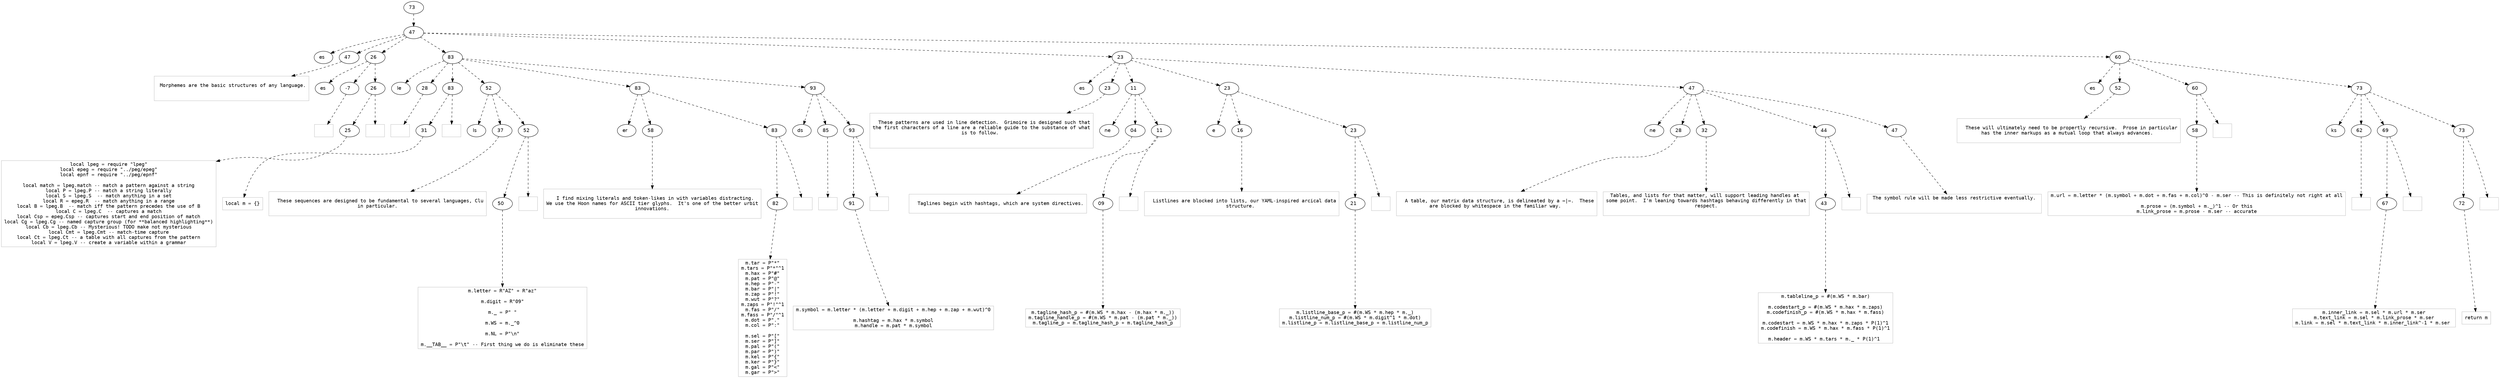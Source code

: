 digraph hierarchy {

node [fontname=Helvetica]
edge [style=dashed]

doc_0 [label="73  "]

doc_0 -> { section_1}
{rank=same; section_1}

section_1 [label="47  "]

section_1 -> { header_2 block_3 section_4 section_5 section_6 section_7}
{rank=same; header_2 block_3 section_4 section_5 section_6 section_7}

header_2 [label="es  "]
block_3 [label="47  "]
section_4 [label="26  "]
section_5 [label="83  "]
section_6 [label="23  "]
section_7 [label="60  "]


block_3 -> leaf_8
leaf_8  [color=Gray,shape=rectangle,fontname=Inconsolata,label="
 Morphemes are the basic structures of any language.


"]section_4 -> { header_9 block_10 block_11}
{rank=same; header_9 block_10 block_11}

header_9 [label="es  "]
block_10 [label="-7  "]
block_11 [label="26  "]


block_10 -> leaf_12
leaf_12  [color=Gray,shape=rectangle,fontname=Inconsolata,label="
"]block_11 -> { codeblock_13}
{rank=same; codeblock_13}

codeblock_13 [label="25  "]


codeblock_13 -> leaf_14
leaf_14  [color=Gray,shape=rectangle,fontname=Inconsolata,label="local lpeg = require \"lpeg\"
local epeg = require \"../peg/epeg\"
local epnf = require \"../peg/epnf\"

local match = lpeg.match -- match a pattern against a string
local P = lpeg.P -- match a string literally
local S = lpeg.S  -- match anything in a set
local R = epeg.R  -- match anything in a range
local B = lpeg.B  -- match iff the pattern precedes the use of B
local C = lpeg.C  -- captures a match
local Csp = epeg.Csp -- captures start and end position of match
local Cg = lpeg.Cg -- named capture group (for **balanced highlighting**)
local Cb = lpeg.Cb -- Mysterious! TODO make not mysterious
local Cmt = lpeg.Cmt -- match-time capture
local Ct = lpeg.Ct -- a table with all captures from the pattern
local V = lpeg.V -- create a variable within a grammar
"]
block_11 -> leaf_15
leaf_15  [color=Gray,shape=rectangle,fontname=Inconsolata,label="
"]section_5 -> { header_16 block_17 block_18 section_19 section_20 section_21}
{rank=same; header_16 block_17 block_18 section_19 section_20 section_21}

header_16 [label="le  "]
block_17 [label="28  "]
block_18 [label="83  "]
section_19 [label="52  "]
section_20 [label="83  "]
section_21 [label="93  "]


block_17 -> leaf_22
leaf_22  [color=Gray,shape=rectangle,fontname=Inconsolata,label="
"]block_18 -> { codeblock_23}
{rank=same; codeblock_23}

codeblock_23 [label="31  "]


codeblock_23 -> leaf_24
leaf_24  [color=Gray,shape=rectangle,fontname=Inconsolata,label="local m = {}
"]
block_18 -> leaf_25
leaf_25  [color=Gray,shape=rectangle,fontname=Inconsolata,label="
"]section_19 -> { header_26 block_27 block_28}
{rank=same; header_26 block_27 block_28}

header_26 [label="ls  "]
block_27 [label="37  "]
block_28 [label="52  "]


block_27 -> leaf_29
leaf_29  [color=Gray,shape=rectangle,fontname=Inconsolata,label="
  These sequences are designed to be fundamental to several languages, Clu
in particular.

"]block_28 -> { codeblock_30}
{rank=same; codeblock_30}

codeblock_30 [label="50  "]


codeblock_30 -> leaf_31
leaf_31  [color=Gray,shape=rectangle,fontname=Inconsolata,label="m.letter = R\"AZ\" + R\"az\"

m.digit = R\"09\"

m._ = P\" \"

m.WS = m._^0

m.NL = P\"\\n\"

m.__TAB__ = P\"\\t\" -- First thing we do is eliminate these
"]
block_28 -> leaf_32
leaf_32  [color=Gray,shape=rectangle,fontname=Inconsolata,label="

"]section_20 -> { header_33 block_34 block_35}
{rank=same; header_33 block_34 block_35}

header_33 [label="er  "]
block_34 [label="58  "]
block_35 [label="83  "]


block_34 -> leaf_36
leaf_36  [color=Gray,shape=rectangle,fontname=Inconsolata,label="
  I find mixing literals and token-likes in with variables distracting.
We use the Hoon names for ASCII tier glyphs.  It's one of the better urbit
innovations.

"]block_35 -> { codeblock_37}
{rank=same; codeblock_37}

codeblock_37 [label="82  "]


codeblock_37 -> leaf_38
leaf_38  [color=Gray,shape=rectangle,fontname=Inconsolata,label="m.tar = P\"*\"
m.tars = P\"*\"^1
m.hax = P\"#\"
m.pat = P\"@\"
m.hep = P\"-\"
m.bar = P\"|\"
m.zap = P\"!\"
m.wut = P\"?\"
m.zaps = P\"!\"^1
m.fas = P\"/\"
m.fass = P\"/\"^1
m.dot = P\".\"
m.col = P\":\"

m.sel = P\"[\"
m.ser = P\"]\"
m.pal = P\"(\"
m.par = P\")\"
m.kel = P\"{\"
m.ker = P\"}\"
m.gal = P\"<\"
m.gar = P\">\"
"]
block_35 -> leaf_39
leaf_39  [color=Gray,shape=rectangle,fontname=Inconsolata,label="
"]section_21 -> { header_40 block_41 block_42}
{rank=same; header_40 block_41 block_42}

header_40 [label="ds  "]
block_41 [label="85  "]
block_42 [label="93  "]


block_41 -> leaf_43
leaf_43  [color=Gray,shape=rectangle,fontname=Inconsolata,label="
"]block_42 -> { codeblock_44}
{rank=same; codeblock_44}

codeblock_44 [label="91  "]


codeblock_44 -> leaf_45
leaf_45  [color=Gray,shape=rectangle,fontname=Inconsolata,label="m.symbol = m.letter * (m.letter + m.digit + m.hep + m.zap + m.wut)^0

m.hashtag = m.hax * m.symbol
m.handle = m.pat * m.symbol
"]
block_42 -> leaf_46
leaf_46  [color=Gray,shape=rectangle,fontname=Inconsolata,label="

"]section_6 -> { header_47 block_48 section_49 section_50 section_51}
{rank=same; header_47 block_48 section_49 section_50 section_51}

header_47 [label="es  "]
block_48 [label="23  "]
section_49 [label="11  "]
section_50 [label="23  "]
section_51 [label="47  "]


block_48 -> leaf_52
leaf_52  [color=Gray,shape=rectangle,fontname=Inconsolata,label="
  These patterns are used in line detection.  Grimoire is designed such that
the first characters of a line are a reliable guide to the substance of what
is to follow. 


"]section_49 -> { header_53 block_54 block_55}
{rank=same; header_53 block_54 block_55}

header_53 [label="ne  "]
block_54 [label="04  "]
block_55 [label="11  "]


block_54 -> leaf_56
leaf_56  [color=Gray,shape=rectangle,fontname=Inconsolata,label="
  Taglines begin with hashtags, which are system directives.

"]block_55 -> { codeblock_57}
{rank=same; codeblock_57}

codeblock_57 [label="09  "]


codeblock_57 -> leaf_58
leaf_58  [color=Gray,shape=rectangle,fontname=Inconsolata,label="m.tagline_hash_p = #(m.WS * m.hax - (m.hax * m._))
m.tagline_handle_p = #(m.WS * m.pat - (m.pat * m._))
m.tagline_p = m.tagline_hash_p + m.tagline_hash_p
"]
block_55 -> leaf_59
leaf_59  [color=Gray,shape=rectangle,fontname=Inconsolata,label="

"]section_50 -> { header_60 block_61 block_62}
{rank=same; header_60 block_61 block_62}

header_60 [label="e   "]
block_61 [label="16  "]
block_62 [label="23  "]


block_61 -> leaf_63
leaf_63  [color=Gray,shape=rectangle,fontname=Inconsolata,label="
  Listlines are blocked into lists, our YAML-inspired arcical data
structure. 

"]block_62 -> { codeblock_64}
{rank=same; codeblock_64}

codeblock_64 [label="21  "]


codeblock_64 -> leaf_65
leaf_65  [color=Gray,shape=rectangle,fontname=Inconsolata,label="m.listline_base_p = #(m.WS * m.hep * m._)
m.listline_num_p = #(m.WS * m.digit^1 * m.dot)
m.listline_p = m.listline_base_p + m.listline_num_p
"]
block_62 -> leaf_66
leaf_66  [color=Gray,shape=rectangle,fontname=Inconsolata,label="

"]section_51 -> { header_67 block_68 block_69 block_70 block_71}
{rank=same; header_67 block_68 block_69 block_70 block_71}

header_67 [label="ne  "]
block_68 [label="28  "]
block_69 [label="32  "]
block_70 [label="44  "]
block_71 [label="47  "]


block_68 -> leaf_72
leaf_72  [color=Gray,shape=rectangle,fontname=Inconsolata,label="
  A table, our matrix data structure, is delineated by a =|=.  These
are blocked by whitespace in the familiar way. 

"]
block_69 -> leaf_73
leaf_73  [color=Gray,shape=rectangle,fontname=Inconsolata,label="Tables, and lists for that matter, will support leading handles at 
some point.  I'm leaning towards hashtags behaving differently in that
respect.

"]block_70 -> { codeblock_74}
{rank=same; codeblock_74}

codeblock_74 [label="43  "]


codeblock_74 -> leaf_75
leaf_75  [color=Gray,shape=rectangle,fontname=Inconsolata,label="m.tableline_p = #(m.WS * m.bar)

m.codestart_p = #(m.WS * m.hax * m.zaps)
m.codefinish_p = #(m.WS * m.hax * m.fass)

m.codestart = m.WS * m.hax * m.zaps * P(1)^1
m.codefinish = m.WS * m.hax * m.fass * P(1)^1

m.header = m.WS * m.tars * m._ * P(1)^1 
"]
block_70 -> leaf_76
leaf_76  [color=Gray,shape=rectangle,fontname=Inconsolata,label="
"]
block_71 -> leaf_77
leaf_77  [color=Gray,shape=rectangle,fontname=Inconsolata,label=" The symbol rule will be made less restrictive eventually. 


"]section_7 -> { header_78 block_79 block_80 section_81}
{rank=same; header_78 block_79 block_80 section_81}

header_78 [label="es  "]
block_79 [label="52  "]
block_80 [label="60  "]
section_81 [label="73  "]


block_79 -> leaf_82
leaf_82  [color=Gray,shape=rectangle,fontname=Inconsolata,label="
  These will ultimately need to be propertly recursive.  Prose in particular
has the inner markups as a mutual loop that always advances. 

"]block_80 -> { codeblock_83}
{rank=same; codeblock_83}

codeblock_83 [label="58  "]


codeblock_83 -> leaf_84
leaf_84  [color=Gray,shape=rectangle,fontname=Inconsolata,label="m.url = m.letter * (m.symbol + m.dot + m.fas + m.col)^0 - m.ser -- This is definitely not right at all

m.prose = (m.symbol + m._)^1 -- Or this
m.link_prose = m.prose - m.ser -- accurate
"]
block_80 -> leaf_85
leaf_85  [color=Gray,shape=rectangle,fontname=Inconsolata,label="

"]section_81 -> { header_86 block_87 block_88 block_89}
{rank=same; header_86 block_87 block_88 block_89}

header_86 [label="ks  "]
block_87 [label="62  "]
block_88 [label="69  "]
block_89 [label="73  "]


block_87 -> leaf_90
leaf_90  [color=Gray,shape=rectangle,fontname=Inconsolata,label="
"]block_88 -> { codeblock_91}
{rank=same; codeblock_91}

codeblock_91 [label="67  "]


codeblock_91 -> leaf_92
leaf_92  [color=Gray,shape=rectangle,fontname=Inconsolata,label="m.inner_link = m.sel * m.url * m.ser
m.text_link = m.sel * m.link_prose * m.ser
m.link = m.sel * m.text_link * m.inner_link^-1 * m.ser 
"]
block_88 -> leaf_93
leaf_93  [color=Gray,shape=rectangle,fontname=Inconsolata,label="

"]block_89 -> { codeblock_94}
{rank=same; codeblock_94}

codeblock_94 [label="72  "]


codeblock_94 -> leaf_95
leaf_95  [color=Gray,shape=rectangle,fontname=Inconsolata,label="return m
"]
block_89 -> leaf_96
leaf_96  [color=Gray,shape=rectangle,fontname=Inconsolata,label="
"]
}

